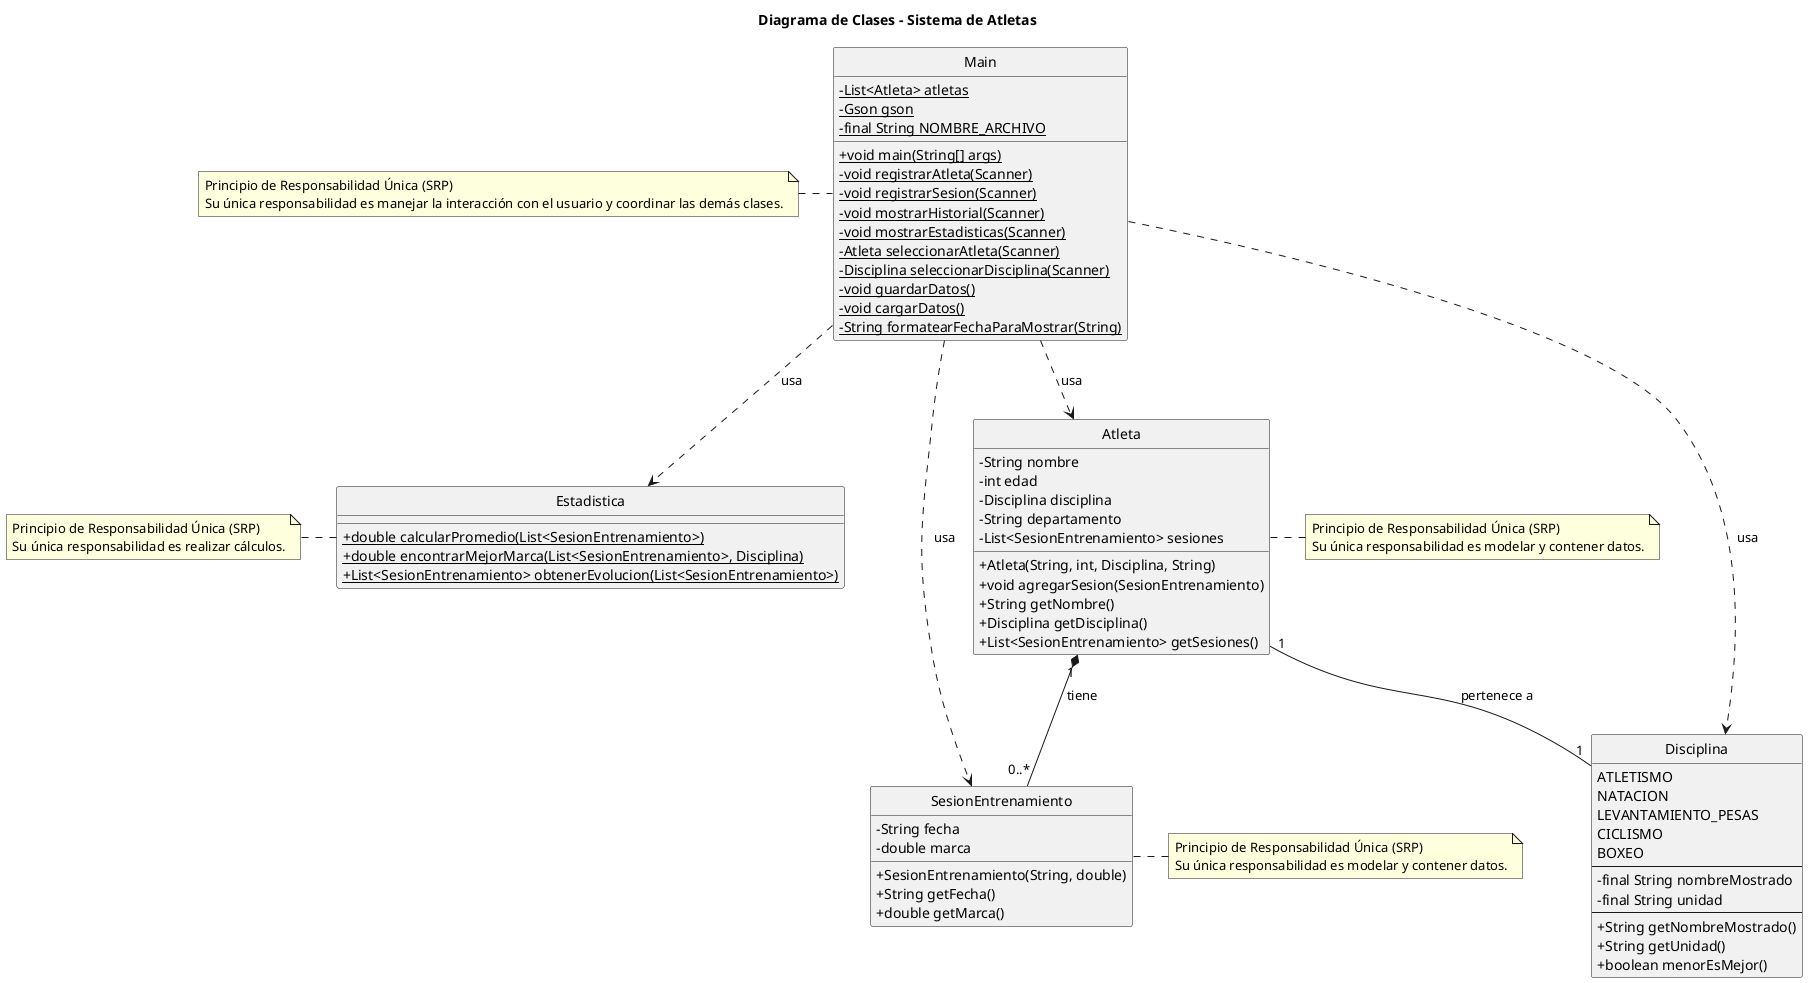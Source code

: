 @startuml
skinparam classAttributeIconSize 0
skinparam style strictuml
skinparam packageStyle rect
skinparam shadowing false

title Diagrama de Clases - Sistema de Atletas

class Main {
  - {static} List<Atleta> atletas
  - {static} Gson gson
  - {static} final String NOMBRE_ARCHIVO
  + {static} void main(String[] args)
  - {static} void registrarAtleta(Scanner)
  - {static} void registrarSesion(Scanner)
  - {static} void mostrarHistorial(Scanner)
  - {static} void mostrarEstadisticas(Scanner)
  - {static} Atleta seleccionarAtleta(Scanner)
  - {static} Disciplina seleccionarDisciplina(Scanner)
  - {static} void guardarDatos()
  - {static} void cargarDatos()
  - {static} String formatearFechaParaMostrar(String)
}

class Atleta {
  - String nombre
  - int edad
  - Disciplina disciplina
  - String departamento
  - List<SesionEntrenamiento> sesiones
  + Atleta(String, int, Disciplina, String)
  + void agregarSesion(SesionEntrenamiento)
  + String getNombre()
  + Disciplina getDisciplina()
  + List<SesionEntrenamiento> getSesiones()
}

class SesionEntrenamiento {
  - String fecha
  - double marca
  + SesionEntrenamiento(String, double)
  + String getFecha()
  + double getMarca()
}

class Estadistica {
  + {static} double calcularPromedio(List<SesionEntrenamiento>)
  + {static} double encontrarMejorMarca(List<SesionEntrenamiento>, Disciplina)
  + {static} List<SesionEntrenamiento> obtenerEvolucion(List<SesionEntrenamiento>)
}

enum Disciplina {
  ATLETISMO
  NATACION
  LEVANTAMIENTO_PESAS
  CICLISMO
  BOXEO
  --
  - final String nombreMostrado
  - final String unidad
  --
  + String getNombreMostrado()
  + String getUnidad()
  + boolean menorEsMejor()
}

Main ..> Atleta : "usa"
Main ..> SesionEntrenamiento : "usa"
Main ..> Estadistica : "usa"
Main ..> Disciplina : "usa"

Atleta "1" *-- "0..*" SesionEntrenamiento : "tiene"
Atleta "1" -- "1" Disciplina : "pertenece a"

note left of Estadistica
Principio de Responsabilidad Única (SRP)
Su única responsabilidad es realizar cálculos.
end note

note right of Atleta
Principio de Responsabilidad Única (SRP)
Su única responsabilidad es modelar y contener datos.
end note

note right of SesionEntrenamiento
Principio de Responsabilidad Única (SRP)
Su única responsabilidad es modelar y contener datos.
end note

note left of Main
Principio de Responsabilidad Única (SRP)
Su única responsabilidad es manejar la interacción con el usuario y coordinar las demás clases.
end note

@enduml